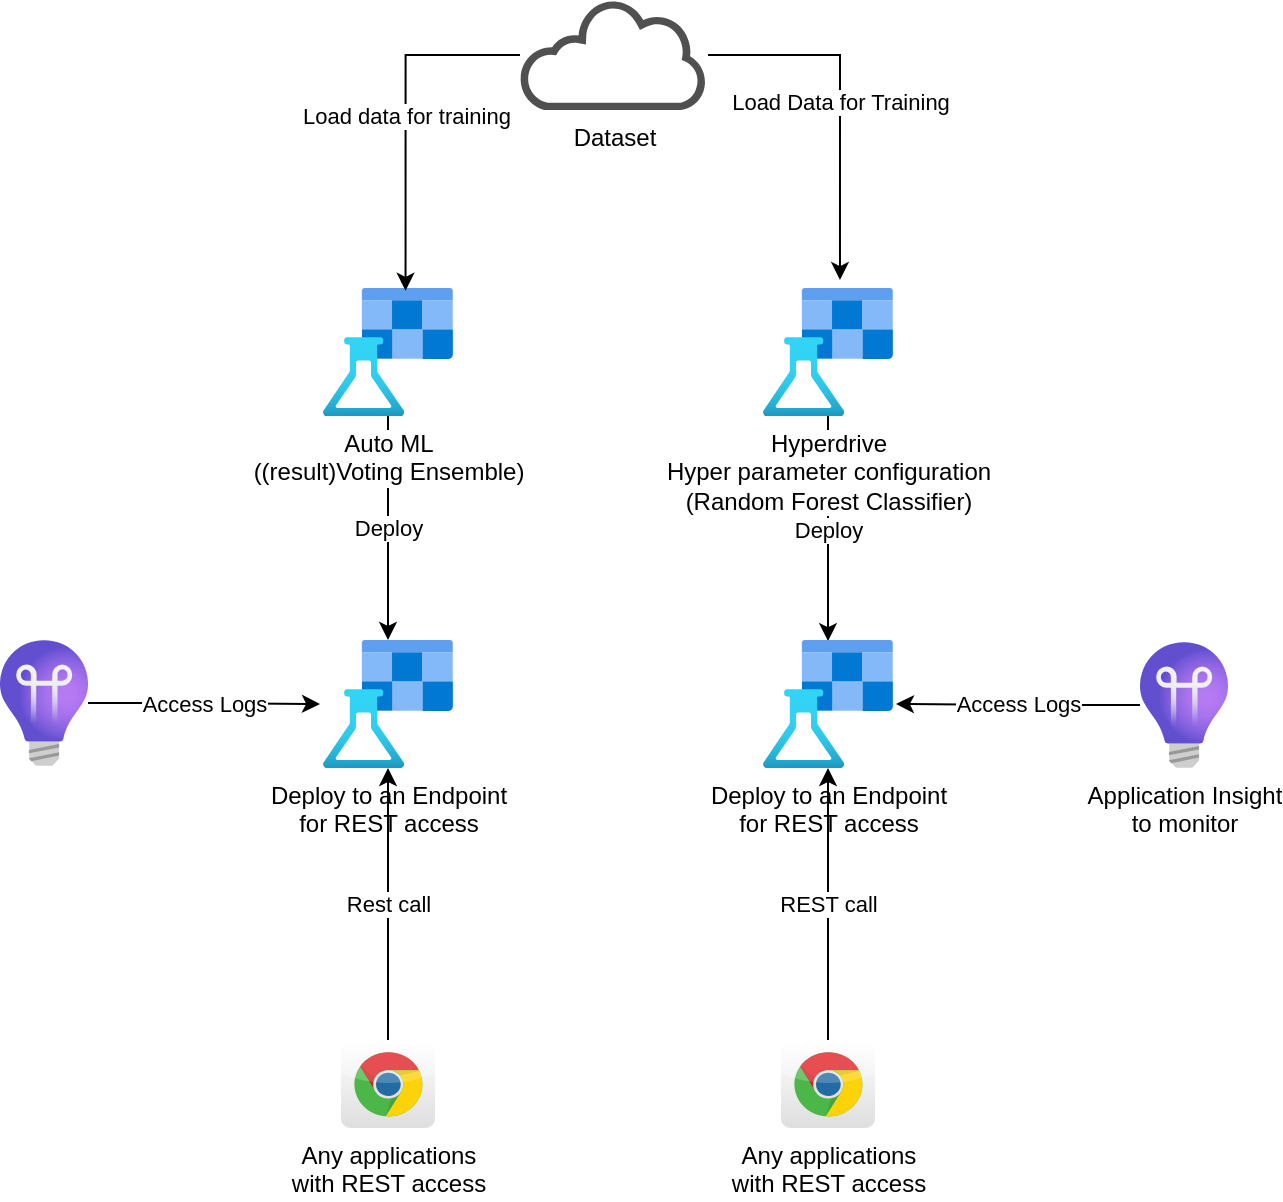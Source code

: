 <mxfile>
    <diagram id="k9L37Yi1PvL7NM4kP-N5" name="Page-1">
        <mxGraphModel dx="671" dy="615" grid="1" gridSize="10" guides="1" tooltips="1" connect="1" arrows="1" fold="1" page="1" pageScale="1" pageWidth="1169" pageHeight="827" math="0" shadow="0">
            <root>
                <mxCell id="0"/>
                <mxCell id="1" parent="0"/>
                <mxCell id="13" value="Deploy" style="edgeStyle=orthogonalEdgeStyle;rounded=0;orthogonalLoop=1;jettySize=auto;html=1;" edge="1" parent="1" source="2" target="5">
                    <mxGeometry relative="1" as="geometry"/>
                </mxCell>
                <mxCell id="2" value="Auto ML&lt;br&gt;((result)Voting Ensemble)" style="aspect=fixed;html=1;points=[];align=center;image;fontSize=12;image=img/lib/azure2/ai_machine_learning/Machine_Learning_Studio_Workspaces.svg;" vertex="1" parent="1">
                    <mxGeometry x="160" y="194" width="68" height="64" as="geometry"/>
                </mxCell>
                <mxCell id="12" value="Deploy" style="edgeStyle=orthogonalEdgeStyle;rounded=0;orthogonalLoop=1;jettySize=auto;html=1;entryX=0.5;entryY=0.009;entryDx=0;entryDy=0;entryPerimeter=0;" edge="1" parent="1" source="3" target="6">
                    <mxGeometry relative="1" as="geometry"/>
                </mxCell>
                <mxCell id="3" value="Hyperdrive&lt;br&gt;Hyper parameter configuration&lt;br&gt;(Random Forest Classifier)" style="aspect=fixed;html=1;points=[];align=center;image;fontSize=12;image=img/lib/azure2/ai_machine_learning/Machine_Learning_Studio_Workspaces.svg;" vertex="1" parent="1">
                    <mxGeometry x="380" y="194" width="68" height="64" as="geometry"/>
                </mxCell>
                <mxCell id="5" value="Deploy to an Endpoint&lt;br&gt;for REST access" style="aspect=fixed;html=1;points=[];align=center;image;fontSize=12;image=img/lib/azure2/ai_machine_learning/Machine_Learning_Studio_Workspaces.svg;" vertex="1" parent="1">
                    <mxGeometry x="160" y="370" width="68" height="64" as="geometry"/>
                </mxCell>
                <mxCell id="6" value="Deploy to an Endpoint&lt;br&gt;for REST access" style="aspect=fixed;html=1;points=[];align=center;image;fontSize=12;image=img/lib/azure2/ai_machine_learning/Machine_Learning_Studio_Workspaces.svg;" vertex="1" parent="1">
                    <mxGeometry x="380" y="370" width="68" height="64" as="geometry"/>
                </mxCell>
                <mxCell id="14" value="Access Logs" style="edgeStyle=orthogonalEdgeStyle;rounded=0;orthogonalLoop=1;jettySize=auto;html=1;" edge="1" parent="1" source="7" target="6">
                    <mxGeometry relative="1" as="geometry"/>
                </mxCell>
                <mxCell id="7" value="Application Insight&lt;br&gt;to monitor" style="aspect=fixed;html=1;points=[];align=center;image;fontSize=12;image=img/lib/azure2/devops/Application_Insights.svg;" vertex="1" parent="1">
                    <mxGeometry x="570" y="371" width="44" height="63" as="geometry"/>
                </mxCell>
                <mxCell id="15" value="Access Logs" style="edgeStyle=orthogonalEdgeStyle;rounded=0;orthogonalLoop=1;jettySize=auto;html=1;" edge="1" parent="1" source="8" target="5">
                    <mxGeometry relative="1" as="geometry"/>
                </mxCell>
                <mxCell id="8" value="" style="aspect=fixed;html=1;points=[];align=center;image;fontSize=12;image=img/lib/azure2/devops/Application_Insights.svg;" vertex="1" parent="1">
                    <mxGeometry y="370" width="44" height="63" as="geometry"/>
                </mxCell>
                <mxCell id="10" value="Load data for training" style="edgeStyle=orthogonalEdgeStyle;rounded=0;orthogonalLoop=1;jettySize=auto;html=1;entryX=0.629;entryY=0.022;entryDx=0;entryDy=0;entryPerimeter=0;" edge="1" parent="1" source="9" target="2">
                    <mxGeometry relative="1" as="geometry"/>
                </mxCell>
                <mxCell id="11" value="Load Data for Training" style="edgeStyle=orthogonalEdgeStyle;rounded=0;orthogonalLoop=1;jettySize=auto;html=1;entryX=0.588;entryY=-0.062;entryDx=0;entryDy=0;entryPerimeter=0;" edge="1" parent="1" source="9" target="3">
                    <mxGeometry relative="1" as="geometry"/>
                </mxCell>
                <mxCell id="9" value="Dataset" style="pointerEvents=1;shadow=0;dashed=0;html=1;strokeColor=none;fillColor=#505050;labelPosition=center;verticalLabelPosition=bottom;outlineConnect=0;verticalAlign=top;align=center;shape=mxgraph.office.clouds.cloud;" vertex="1" parent="1">
                    <mxGeometry x="260" y="50" width="94" height="55" as="geometry"/>
                </mxCell>
                <mxCell id="19" value="Rest call" style="edgeStyle=orthogonalEdgeStyle;rounded=0;orthogonalLoop=1;jettySize=auto;html=1;" edge="1" parent="1" source="16" target="5">
                    <mxGeometry relative="1" as="geometry"/>
                </mxCell>
                <mxCell id="16" value="Any applications&lt;br&gt;with REST access" style="dashed=0;outlineConnect=0;html=1;align=center;labelPosition=center;verticalLabelPosition=bottom;verticalAlign=top;shape=mxgraph.webicons.chrome;gradientColor=#DFDEDE" vertex="1" parent="1">
                    <mxGeometry x="170.5" y="570" width="47" height="44" as="geometry"/>
                </mxCell>
                <mxCell id="18" value="REST call" style="edgeStyle=orthogonalEdgeStyle;rounded=0;orthogonalLoop=1;jettySize=auto;html=1;" edge="1" parent="1" source="17" target="6">
                    <mxGeometry relative="1" as="geometry"/>
                </mxCell>
                <mxCell id="17" value="Any applications &lt;br&gt;with REST access" style="dashed=0;outlineConnect=0;html=1;align=center;labelPosition=center;verticalLabelPosition=bottom;verticalAlign=top;shape=mxgraph.webicons.chrome;gradientColor=#DFDEDE" vertex="1" parent="1">
                    <mxGeometry x="390.5" y="570" width="47" height="44" as="geometry"/>
                </mxCell>
            </root>
        </mxGraphModel>
    </diagram>
</mxfile>